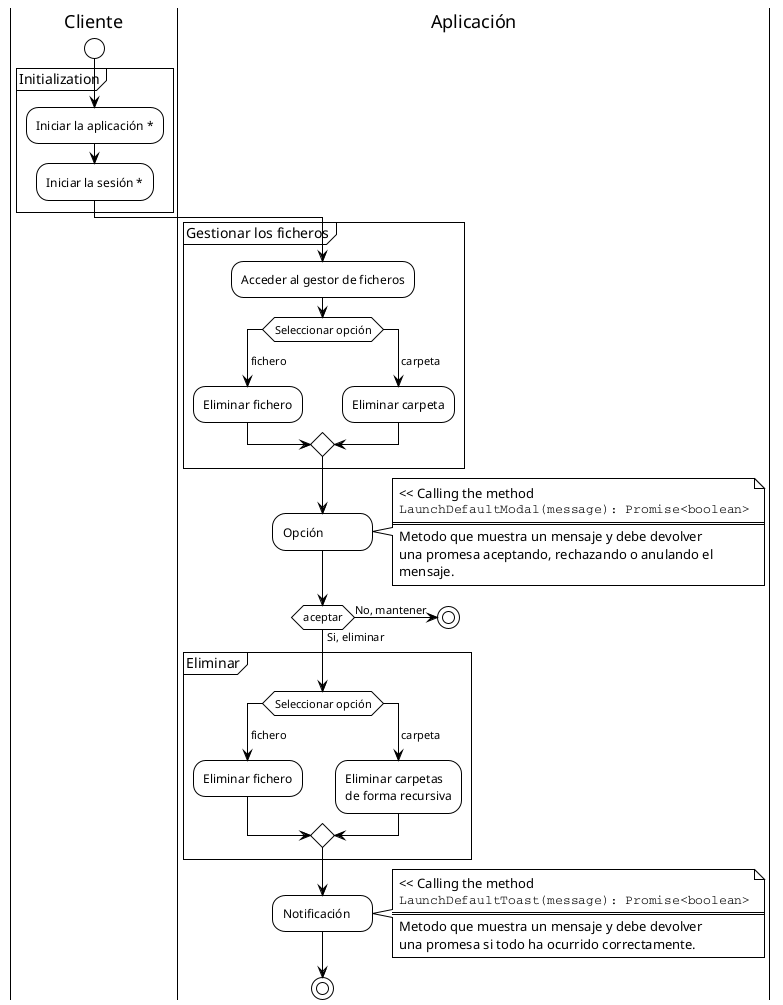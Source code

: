 @startuml
'https://plantuml.com/activity-diagram-beta
!theme plain

'Eliminar fichero / carpeta
skinparam defaultFontName consolas
skinparam minClassWidth 100
skinparam conditionStyle inside

|Cliente|

  start
  partition Initialization {
    :Iniciar la aplicación *;
    :Iniciar la sesión *;
  }

|Aplicación|

  partition "Gestionar los ficheros" {
    :Acceder al gestor de ficheros;

    switch (Seleccionar opción)
      case ( fichero )
        :Eliminar fichero;
      case ( carpeta )
        :Eliminar carpeta;
    endswitch
  }

  :Opción;
  note right
    << Calling the method
    ""LaunchDefaultModal(message): Promise<boolean>""
    ====
    Metodo que muestra un mensaje y debe devolver
    una promesa aceptando, rechazando o anulando el
    mensaje.
  end note

  if (aceptar) then (Si, eliminar)
    partition "Eliminar" {
    switch (Seleccionar opción)
      case ( fichero )
        :Eliminar fichero;
      case ( carpeta )
        :Eliminar carpetas \nde forma recursiva;
      endswitch
    }
    :Notificación;
    note right
      << Calling the method
      ""LaunchDefaultToast(message): Promise<boolean>""
      ====
      Metodo que muestra un mensaje y debe devolver
      una promesa si todo ha ocurrido correctamente.
    end note
  else (No, mantener)
    stop
  endif

stop



@enduml

